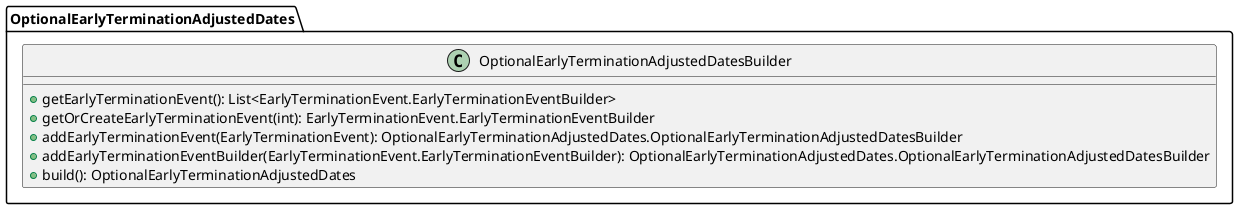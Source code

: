 @startuml

    class OptionalEarlyTerminationAdjustedDates.OptionalEarlyTerminationAdjustedDatesBuilder [[OptionalEarlyTerminationAdjustedDates.OptionalEarlyTerminationAdjustedDatesBuilder.html]] {
        +getEarlyTerminationEvent(): List<EarlyTerminationEvent.EarlyTerminationEventBuilder>
        +getOrCreateEarlyTerminationEvent(int): EarlyTerminationEvent.EarlyTerminationEventBuilder
        +addEarlyTerminationEvent(EarlyTerminationEvent): OptionalEarlyTerminationAdjustedDates.OptionalEarlyTerminationAdjustedDatesBuilder
        +addEarlyTerminationEventBuilder(EarlyTerminationEvent.EarlyTerminationEventBuilder): OptionalEarlyTerminationAdjustedDates.OptionalEarlyTerminationAdjustedDatesBuilder
        +build(): OptionalEarlyTerminationAdjustedDates
    }

@enduml
